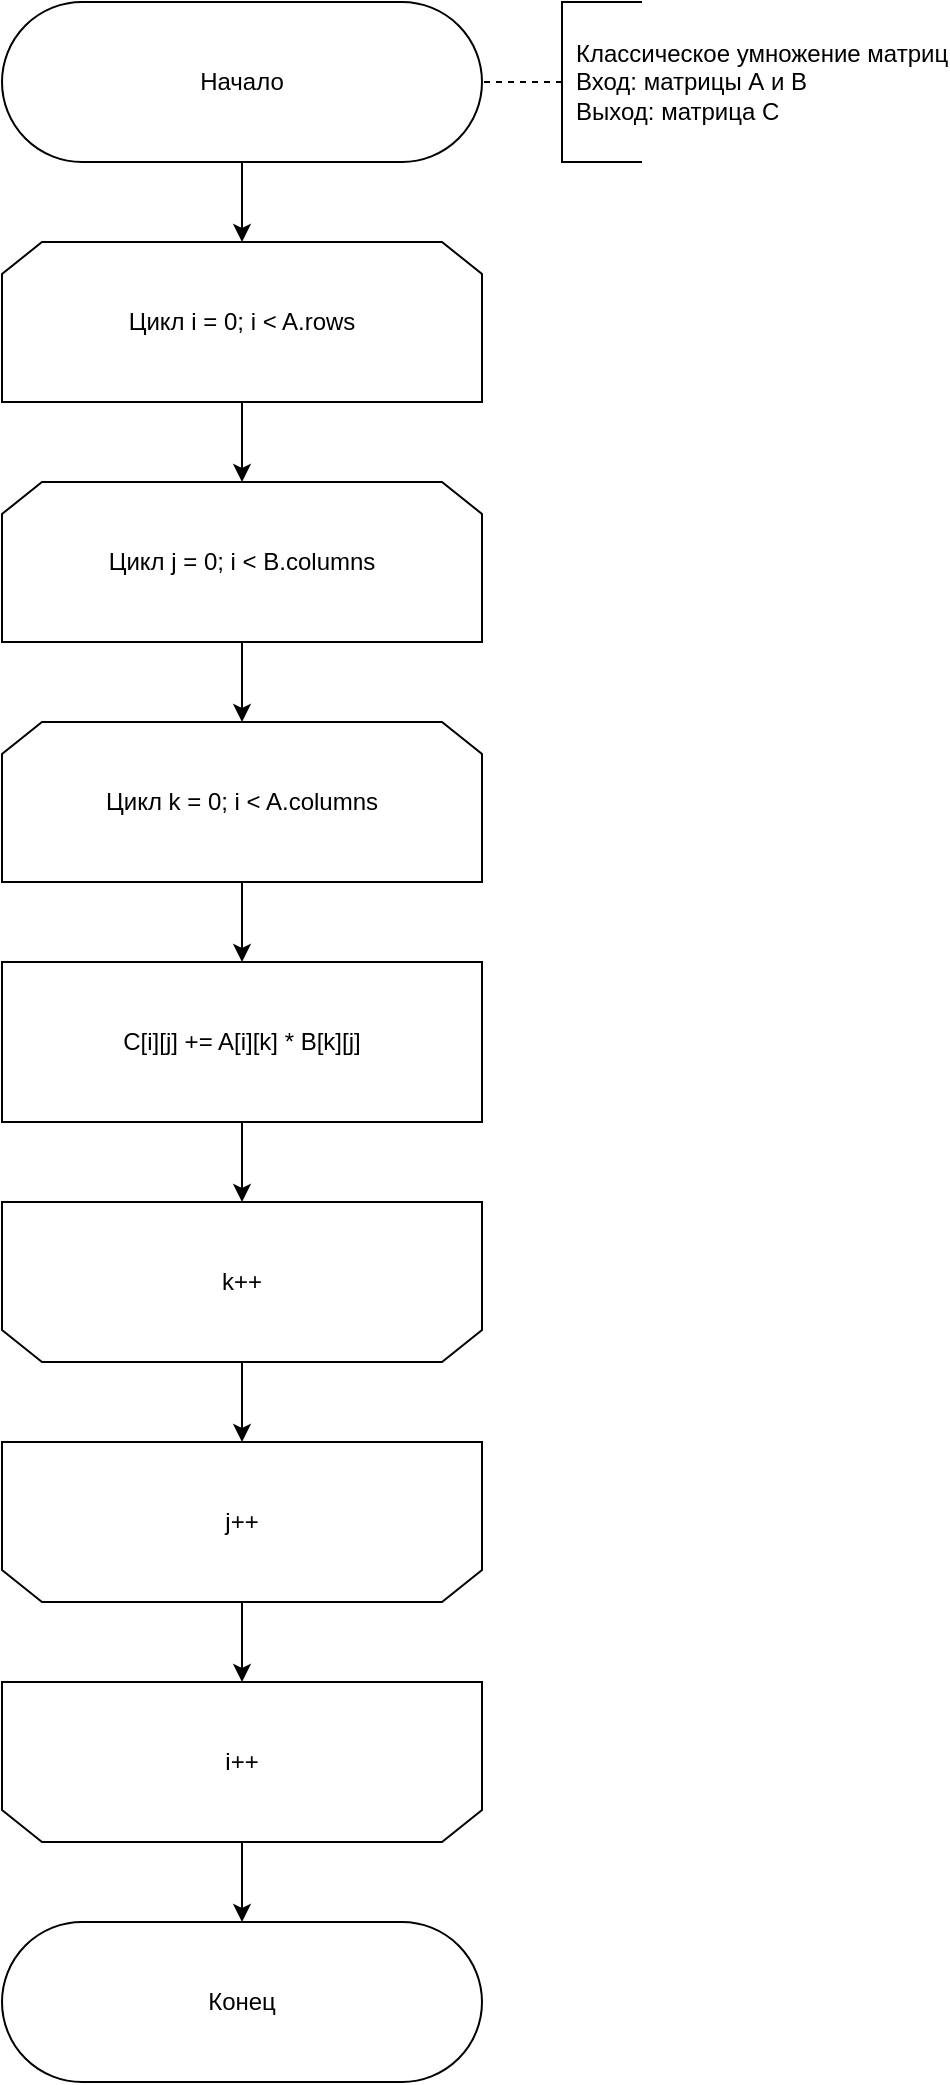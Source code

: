 <mxfile version="20.5.1" type="device"><diagram id="B0pIDfBBD8ubij0d-hfm" name="Страница 1"><mxGraphModel dx="2302" dy="1312" grid="1" gridSize="10" guides="1" tooltips="1" connect="1" arrows="1" fold="1" page="1" pageScale="1" pageWidth="827" pageHeight="1169" math="0" shadow="0"><root><mxCell id="0"/><mxCell id="1" parent="0"/><mxCell id="uMxq-mfwL2Jxajh8GeN0-24" style="edgeStyle=orthogonalEdgeStyle;rounded=0;orthogonalLoop=1;jettySize=auto;html=1;entryX=0.5;entryY=0;entryDx=0;entryDy=0;" parent="1" source="uMxq-mfwL2Jxajh8GeN0-2" target="uMxq-mfwL2Jxajh8GeN0-7" edge="1"><mxGeometry relative="1" as="geometry"/></mxCell><mxCell id="uMxq-mfwL2Jxajh8GeN0-2" value="Начало" style="rounded=1;whiteSpace=wrap;html=1;shadow=0;arcSize=50;" parent="1" vertex="1"><mxGeometry x="120" y="40" width="240" height="80" as="geometry"/></mxCell><mxCell id="7zRKjSyR7W4gfEohmwPJ-4" style="edgeStyle=orthogonalEdgeStyle;rounded=0;orthogonalLoop=1;jettySize=auto;html=1;exitX=0.5;exitY=1;exitDx=0;exitDy=0;entryX=0.5;entryY=0;entryDx=0;entryDy=0;" edge="1" parent="1" source="uMxq-mfwL2Jxajh8GeN0-7" target="uMxq-mfwL2Jxajh8GeN0-17"><mxGeometry relative="1" as="geometry"/></mxCell><mxCell id="uMxq-mfwL2Jxajh8GeN0-7" value="Цикл i = 0; i &amp;lt; A.rows" style="shape=loopLimit;whiteSpace=wrap;html=1;rounded=0;shadow=0;rotation=0;" parent="1" vertex="1"><mxGeometry x="120" y="160" width="240" height="80" as="geometry"/></mxCell><mxCell id="uMxq-mfwL2Jxajh8GeN0-32" style="orthogonalLoop=1;jettySize=auto;html=1;exitX=0;exitY=0.5;exitDx=0;exitDy=0;exitPerimeter=0;entryX=1;entryY=0.5;entryDx=0;entryDy=0;strokeColor=default;rounded=0;dashed=1;endArrow=none;endFill=0;" parent="1" source="uMxq-mfwL2Jxajh8GeN0-15" target="uMxq-mfwL2Jxajh8GeN0-2" edge="1"><mxGeometry relative="1" as="geometry"/></mxCell><mxCell id="uMxq-mfwL2Jxajh8GeN0-15" value="Классическое умножение матриц&lt;br&gt;Вход: матрицы А и B&lt;br&gt;Выход: матрица С" style="strokeWidth=1;html=1;shape=mxgraph.flowchart.annotation_1;align=left;pointerEvents=1;rounded=0;shadow=0;spacingLeft=5;" parent="1" vertex="1"><mxGeometry x="400" y="40" width="40" height="80" as="geometry"/></mxCell><mxCell id="7zRKjSyR7W4gfEohmwPJ-5" style="edgeStyle=orthogonalEdgeStyle;rounded=0;orthogonalLoop=1;jettySize=auto;html=1;exitX=0.5;exitY=1;exitDx=0;exitDy=0;entryX=0.5;entryY=0;entryDx=0;entryDy=0;" edge="1" parent="1" source="uMxq-mfwL2Jxajh8GeN0-17" target="7zRKjSyR7W4gfEohmwPJ-2"><mxGeometry relative="1" as="geometry"/></mxCell><mxCell id="uMxq-mfwL2Jxajh8GeN0-17" value="Цикл j = 0; i &amp;lt; B.columns" style="shape=loopLimit;whiteSpace=wrap;html=1;rounded=0;shadow=0;rotation=0;" parent="1" vertex="1"><mxGeometry x="120" y="280" width="240" height="80" as="geometry"/></mxCell><mxCell id="7zRKjSyR7W4gfEohmwPJ-8" style="edgeStyle=orthogonalEdgeStyle;rounded=0;orthogonalLoop=1;jettySize=auto;html=1;exitX=0.5;exitY=0;exitDx=0;exitDy=0;" edge="1" parent="1" source="uMxq-mfwL2Jxajh8GeN0-18" target="7zRKjSyR7W4gfEohmwPJ-3"><mxGeometry relative="1" as="geometry"/></mxCell><mxCell id="uMxq-mfwL2Jxajh8GeN0-18" value="k++" style="shape=loopLimit;whiteSpace=wrap;rounded=0;shadow=0;rotation=0;perimeter=rectanglePerimeter;html=1;horizontal=1;verticalAlign=middle;direction=west;" parent="1" vertex="1"><mxGeometry x="120" y="640" width="240" height="80" as="geometry"/></mxCell><mxCell id="uMxq-mfwL2Jxajh8GeN0-31" style="edgeStyle=orthogonalEdgeStyle;rounded=0;orthogonalLoop=1;jettySize=auto;html=1;entryX=0.5;entryY=0;entryDx=0;entryDy=0;" parent="1" source="uMxq-mfwL2Jxajh8GeN0-19" target="uMxq-mfwL2Jxajh8GeN0-23" edge="1"><mxGeometry relative="1" as="geometry"/></mxCell><mxCell id="uMxq-mfwL2Jxajh8GeN0-19" value="i++" style="shape=loopLimit;whiteSpace=wrap;rounded=0;shadow=0;rotation=0;perimeter=rectanglePerimeter;html=1;horizontal=1;verticalAlign=middle;direction=west;" parent="1" vertex="1"><mxGeometry x="120" y="880" width="240" height="80" as="geometry"/></mxCell><mxCell id="7zRKjSyR7W4gfEohmwPJ-7" style="edgeStyle=orthogonalEdgeStyle;rounded=0;orthogonalLoop=1;jettySize=auto;html=1;exitX=0.5;exitY=1;exitDx=0;exitDy=0;entryX=0.5;entryY=1;entryDx=0;entryDy=0;" edge="1" parent="1" source="uMxq-mfwL2Jxajh8GeN0-20" target="uMxq-mfwL2Jxajh8GeN0-18"><mxGeometry relative="1" as="geometry"/></mxCell><mxCell id="uMxq-mfwL2Jxajh8GeN0-20" value="C[i][j] += A[i][k] * B[k][j]" style="rounded=0;whiteSpace=wrap;html=1;shadow=0;strokeWidth=1;" parent="1" vertex="1"><mxGeometry x="120" y="520" width="240" height="80" as="geometry"/></mxCell><mxCell id="uMxq-mfwL2Jxajh8GeN0-23" value="Конец" style="rounded=1;whiteSpace=wrap;html=1;shadow=0;arcSize=50;" parent="1" vertex="1"><mxGeometry x="120" y="1000" width="240" height="80" as="geometry"/></mxCell><mxCell id="7zRKjSyR7W4gfEohmwPJ-6" style="edgeStyle=orthogonalEdgeStyle;rounded=0;orthogonalLoop=1;jettySize=auto;html=1;exitX=0.5;exitY=1;exitDx=0;exitDy=0;entryX=0.5;entryY=0;entryDx=0;entryDy=0;" edge="1" parent="1" source="7zRKjSyR7W4gfEohmwPJ-2" target="uMxq-mfwL2Jxajh8GeN0-20"><mxGeometry relative="1" as="geometry"/></mxCell><mxCell id="7zRKjSyR7W4gfEohmwPJ-2" value="Цикл k = 0; i &amp;lt; A.columns" style="shape=loopLimit;whiteSpace=wrap;html=1;rounded=0;shadow=0;rotation=0;" vertex="1" parent="1"><mxGeometry x="120" y="400" width="240" height="80" as="geometry"/></mxCell><mxCell id="7zRKjSyR7W4gfEohmwPJ-9" style="edgeStyle=orthogonalEdgeStyle;rounded=0;orthogonalLoop=1;jettySize=auto;html=1;exitX=0.5;exitY=0;exitDx=0;exitDy=0;entryX=0.5;entryY=1;entryDx=0;entryDy=0;" edge="1" parent="1" source="7zRKjSyR7W4gfEohmwPJ-3" target="uMxq-mfwL2Jxajh8GeN0-19"><mxGeometry relative="1" as="geometry"/></mxCell><mxCell id="7zRKjSyR7W4gfEohmwPJ-3" value="j++" style="shape=loopLimit;whiteSpace=wrap;rounded=0;shadow=0;rotation=0;perimeter=rectanglePerimeter;html=1;horizontal=1;verticalAlign=middle;direction=west;" vertex="1" parent="1"><mxGeometry x="120" y="760" width="240" height="80" as="geometry"/></mxCell></root></mxGraphModel></diagram></mxfile>